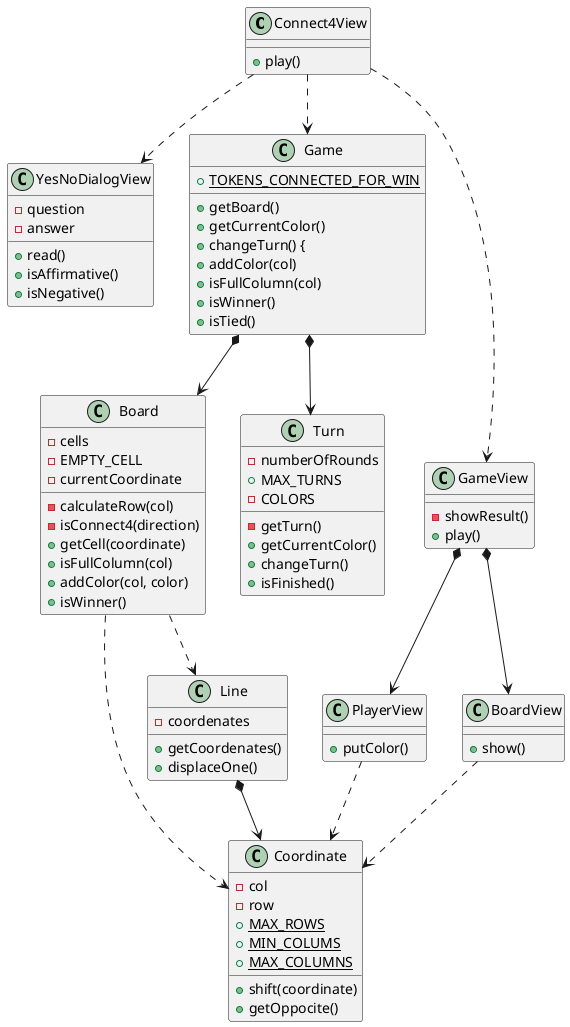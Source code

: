 @startuml
Connect4View ..> YesNoDialogView
Connect4View ..> Game
Connect4View ..> GameView
Connect4View : + play()

YesNoDialogView : - question
YesNoDialogView : - answer
YesNoDialogView : + read()
YesNoDialogView : + isAffirmative()
YesNoDialogView : + isNegative()

GameView : - showResult()
GameView : + play()
GameView *--> PlayerView
GameView *--> BoardView

PlayerView : + putColor()
PlayerView ..> Coordinate

BoardView : + show()
BoardView ..> Coordinate

Game : + {static} TOKENS_CONNECTED_FOR_WIN
Game *--> Board
Game *--> Turn
Game : + getBoard()
Game : + getCurrentColor()
Game : + changeTurn() {
Game : + addColor(col)
Game : + isFullColumn(col)
Game : + isWinner()
Game : + isTied()

Board ..> Line
Board ..> Coordinate
Board : - cells
Board : - EMPTY_CELL
Board : - currentCoordinate
Board : - calculateRow(col)
Board : - isConnect4(direction)
Board : + getCell(coordinate)
Board : + isFullColumn(col)
Board : + addColor(col, color)
Board : + isWinner()

Turn : - numberOfRounds
Turn : + MAX_TURNS
Turn : - COLORS
Turn : - getTurn()
Turn : + getCurrentColor()
Turn : + changeTurn()
Turn : + isFinished()

Line *--> Coordinate
Line : - coordenates
Line : + getCoordenates()
Line : + displaceOne()

Coordinate : - col
Coordinate : - row
Coordinate : + shift(coordinate)
Coordinate : + getOppocite()
Coordinate : + {static} MAX_ROWS
Coordinate : + {static} MIN_COLUMS
Coordinate : + {static} MAX_COLUMNS

@enduml